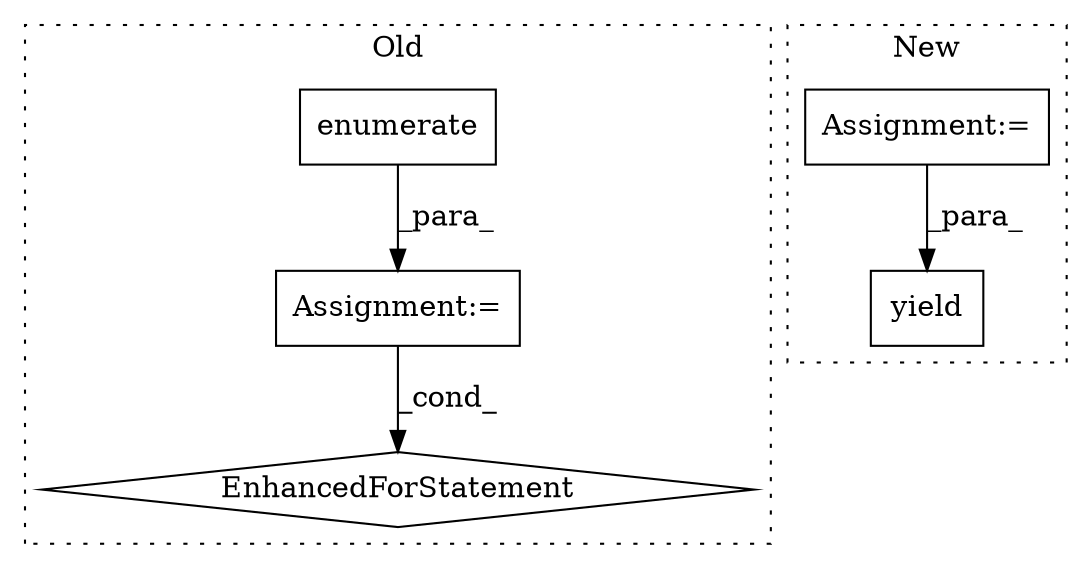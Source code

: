 digraph G {
subgraph cluster0 {
1 [label="enumerate" a="32" s="2240,2259" l="10,1" shape="box"];
3 [label="Assignment:=" a="7" s="2164,2260" l="63,2" shape="box"];
4 [label="EnhancedForStatement" a="70" s="2164,2260" l="63,2" shape="diamond"];
label = "Old";
style="dotted";
}
subgraph cluster1 {
2 [label="yield" a="112" s="2146" l="7" shape="box"];
5 [label="Assignment:=" a="7" s="2045" l="1" shape="box"];
label = "New";
style="dotted";
}
1 -> 3 [label="_para_"];
3 -> 4 [label="_cond_"];
5 -> 2 [label="_para_"];
}